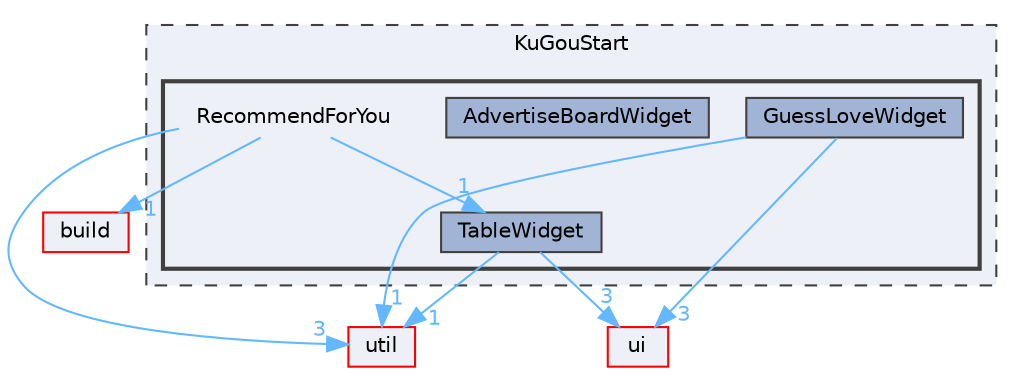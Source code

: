 digraph "RecommendForYou"
{
 // LATEX_PDF_SIZE
  bgcolor="transparent";
  edge [fontname=Helvetica,fontsize=10,labelfontname=Helvetica,labelfontsize=10];
  node [fontname=Helvetica,fontsize=10,shape=box,height=0.2,width=0.4];
  compound=true
  subgraph clusterdir_e60601b218beddc6af0778ac41ea9cb2 {
    graph [ bgcolor="#edf0f7", pencolor="grey25", label="KuGouStart", fontname=Helvetica,fontsize=10 style="filled,dashed", URL="dir_e60601b218beddc6af0778ac41ea9cb2.html",tooltip=""]
  subgraph clusterdir_78081f775bac573631b430b07260488e {
    graph [ bgcolor="#edf0f7", pencolor="grey25", label="", fontname=Helvetica,fontsize=10 style="filled,bold", URL="dir_78081f775bac573631b430b07260488e.html",tooltip=""]
    dir_78081f775bac573631b430b07260488e [shape=plaintext, label="RecommendForYou"];
  dir_a28b3fa21caab0158188547aa41b65eb [label="AdvertiseBoardWidget", fillcolor="#a2b4d6", color="grey25", style="filled", URL="dir_a28b3fa21caab0158188547aa41b65eb.html",tooltip=""];
  dir_70eeea0f84bd795d7449ae0d36f7af9c [label="GuessLoveWidget", fillcolor="#a2b4d6", color="grey25", style="filled", URL="dir_70eeea0f84bd795d7449ae0d36f7af9c.html",tooltip=""];
  dir_188cf1d0cc516733b3fbb9cc556086e7 [label="TableWidget", fillcolor="#a2b4d6", color="grey25", style="filled", URL="dir_188cf1d0cc516733b3fbb9cc556086e7.html",tooltip=""];
  }
  }
  dir_1788f8309b1a812dcb800a185471cf6c [label="ui", fillcolor="#edf0f7", color="red", style="filled", URL="dir_1788f8309b1a812dcb800a185471cf6c.html",tooltip=""];
  dir_23ec12649285f9fabf3a6b7380226c28 [label="util", fillcolor="#edf0f7", color="red", style="filled", URL="dir_23ec12649285f9fabf3a6b7380226c28.html",tooltip=""];
  dir_4fef79e7177ba769987a8da36c892c5f [label="build", fillcolor="#edf0f7", color="red", style="filled", URL="dir_4fef79e7177ba769987a8da36c892c5f.html",tooltip=""];
  dir_78081f775bac573631b430b07260488e->dir_188cf1d0cc516733b3fbb9cc556086e7 [headlabel="1", labeldistance=1.5 headhref="dir_000315_000345.html" href="dir_000315_000345.html" color="steelblue1" fontcolor="steelblue1"];
  dir_78081f775bac573631b430b07260488e->dir_23ec12649285f9fabf3a6b7380226c28 [headlabel="3", labeldistance=1.5 headhref="dir_000315_000357.html" href="dir_000315_000357.html" color="steelblue1" fontcolor="steelblue1"];
  dir_78081f775bac573631b430b07260488e->dir_4fef79e7177ba769987a8da36c892c5f [headlabel="1", labeldistance=1.5 headhref="dir_000315_000041.html" href="dir_000315_000041.html" color="steelblue1" fontcolor="steelblue1"];
  dir_70eeea0f84bd795d7449ae0d36f7af9c->dir_1788f8309b1a812dcb800a185471cf6c [headlabel="3", labeldistance=1.5 headhref="dir_000129_000351.html" href="dir_000129_000351.html" color="steelblue1" fontcolor="steelblue1"];
  dir_70eeea0f84bd795d7449ae0d36f7af9c->dir_23ec12649285f9fabf3a6b7380226c28 [headlabel="1", labeldistance=1.5 headhref="dir_000129_000357.html" href="dir_000129_000357.html" color="steelblue1" fontcolor="steelblue1"];
  dir_188cf1d0cc516733b3fbb9cc556086e7->dir_1788f8309b1a812dcb800a185471cf6c [headlabel="3", labeldistance=1.5 headhref="dir_000345_000351.html" href="dir_000345_000351.html" color="steelblue1" fontcolor="steelblue1"];
  dir_188cf1d0cc516733b3fbb9cc556086e7->dir_23ec12649285f9fabf3a6b7380226c28 [headlabel="1", labeldistance=1.5 headhref="dir_000345_000357.html" href="dir_000345_000357.html" color="steelblue1" fontcolor="steelblue1"];
}
